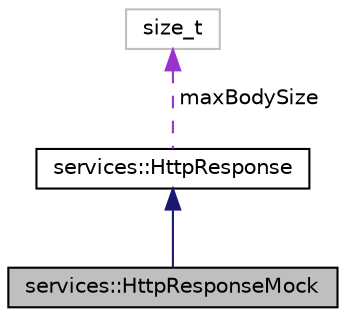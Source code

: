 digraph "services::HttpResponseMock"
{
 // INTERACTIVE_SVG=YES
  edge [fontname="Helvetica",fontsize="10",labelfontname="Helvetica",labelfontsize="10"];
  node [fontname="Helvetica",fontsize="10",shape=record];
  Node2 [label="services::HttpResponseMock",height=0.2,width=0.4,color="black", fillcolor="grey75", style="filled", fontcolor="black"];
  Node3 -> Node2 [dir="back",color="midnightblue",fontsize="10",style="solid",fontname="Helvetica"];
  Node3 [label="services::HttpResponse",height=0.2,width=0.4,color="black", fillcolor="white", style="filled",URL="$d9/dce/classservices_1_1_http_response.html"];
  Node4 -> Node3 [dir="back",color="darkorchid3",fontsize="10",style="dashed",label=" maxBodySize" ,fontname="Helvetica"];
  Node4 [label="size_t",height=0.2,width=0.4,color="grey75", fillcolor="white", style="filled"];
}
